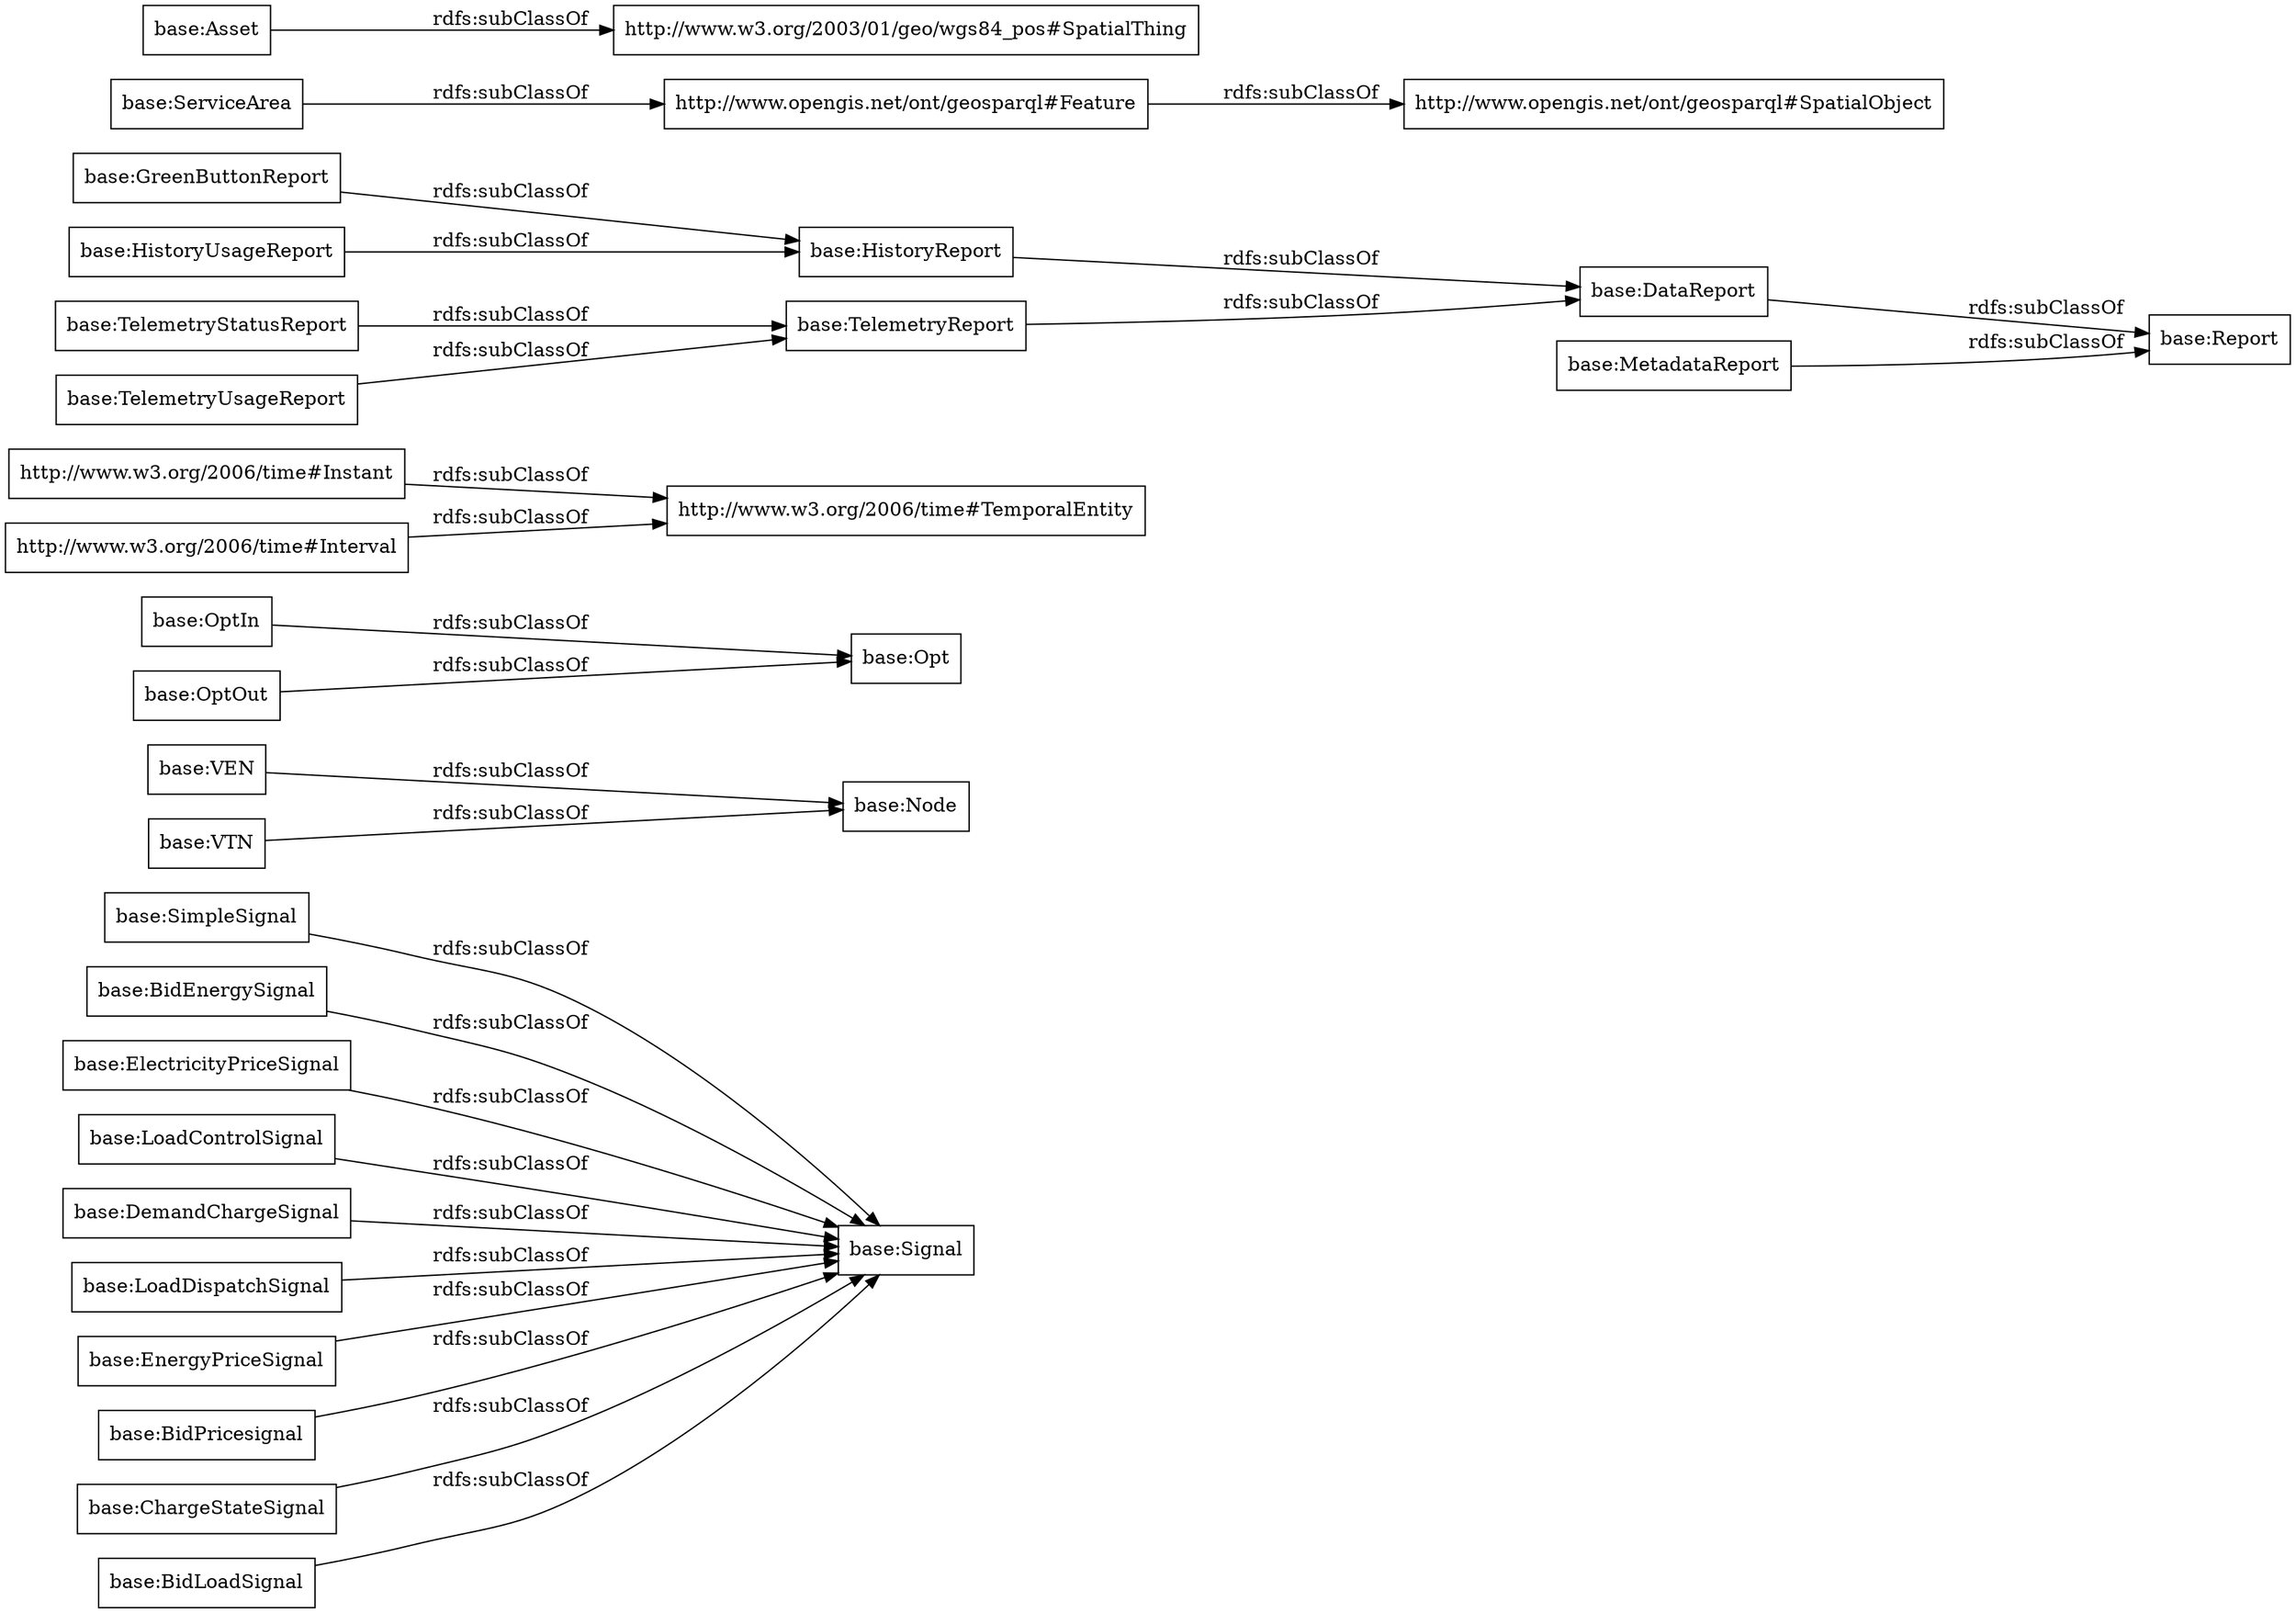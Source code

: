 digraph ar2dtool_diagram { 
rankdir=LR;
size="1000"
node [shape = rectangle, color="black"]; "base:SimpleSignal" "base:VEN" "base:Signal" "base:Opt" "http://www.w3.org/2006/time#Instant" "base:GreenButtonReport" "base:DataReport" "base:TelemetryUsageReport" "base:BidEnergySignal" "base:ElectricityPriceSignal" "base:LoadControlSignal" "base:ServiceArea" "base:HistoryReport" "base:DemandChargeSignal" "base:OptIn" "base:LoadDispatchSignal" "base:OptOut" "base:Node" "base:EnergyPriceSignal" "base:VTN" "base:TelemetryStatusReport" "http://www.w3.org/2003/01/geo/wgs84_pos#SpatialThing" "base:Asset" "http://www.opengis.net/ont/geosparql#SpatialObject" "base:BidPricesignal" "http://www.w3.org/2006/time#Interval" "base:ChargeStateSignal" "http://www.w3.org/2006/time#TemporalEntity" "base:TelemetryReport" "base:BidLoadSignal" "http://www.opengis.net/ont/geosparql#Feature" "base:MetadataReport" "base:HistoryUsageReport" "base:Report" ; /*classes style*/
	"base:HistoryUsageReport" -> "base:HistoryReport" [ label = "rdfs:subClassOf" ];
	"http://www.w3.org/2006/time#Instant" -> "http://www.w3.org/2006/time#TemporalEntity" [ label = "rdfs:subClassOf" ];
	"base:MetadataReport" -> "base:Report" [ label = "rdfs:subClassOf" ];
	"base:ElectricityPriceSignal" -> "base:Signal" [ label = "rdfs:subClassOf" ];
	"base:LoadDispatchSignal" -> "base:Signal" [ label = "rdfs:subClassOf" ];
	"http://www.opengis.net/ont/geosparql#Feature" -> "http://www.opengis.net/ont/geosparql#SpatialObject" [ label = "rdfs:subClassOf" ];
	"base:DataReport" -> "base:Report" [ label = "rdfs:subClassOf" ];
	"base:HistoryReport" -> "base:DataReport" [ label = "rdfs:subClassOf" ];
	"base:VEN" -> "base:Node" [ label = "rdfs:subClassOf" ];
	"base:TelemetryStatusReport" -> "base:TelemetryReport" [ label = "rdfs:subClassOf" ];
	"base:LoadControlSignal" -> "base:Signal" [ label = "rdfs:subClassOf" ];
	"base:SimpleSignal" -> "base:Signal" [ label = "rdfs:subClassOf" ];
	"base:VTN" -> "base:Node" [ label = "rdfs:subClassOf" ];
	"base:EnergyPriceSignal" -> "base:Signal" [ label = "rdfs:subClassOf" ];
	"base:ChargeStateSignal" -> "base:Signal" [ label = "rdfs:subClassOf" ];
	"base:GreenButtonReport" -> "base:HistoryReport" [ label = "rdfs:subClassOf" ];
	"base:DemandChargeSignal" -> "base:Signal" [ label = "rdfs:subClassOf" ];
	"base:TelemetryReport" -> "base:DataReport" [ label = "rdfs:subClassOf" ];
	"base:ServiceArea" -> "http://www.opengis.net/ont/geosparql#Feature" [ label = "rdfs:subClassOf" ];
	"base:BidPricesignal" -> "base:Signal" [ label = "rdfs:subClassOf" ];
	"base:Asset" -> "http://www.w3.org/2003/01/geo/wgs84_pos#SpatialThing" [ label = "rdfs:subClassOf" ];
	"base:BidLoadSignal" -> "base:Signal" [ label = "rdfs:subClassOf" ];
	"http://www.w3.org/2006/time#Interval" -> "http://www.w3.org/2006/time#TemporalEntity" [ label = "rdfs:subClassOf" ];
	"base:OptOut" -> "base:Opt" [ label = "rdfs:subClassOf" ];
	"base:TelemetryUsageReport" -> "base:TelemetryReport" [ label = "rdfs:subClassOf" ];
	"base:OptIn" -> "base:Opt" [ label = "rdfs:subClassOf" ];
	"base:BidEnergySignal" -> "base:Signal" [ label = "rdfs:subClassOf" ];

}
